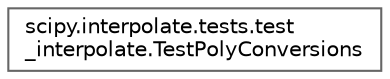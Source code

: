 digraph "Graphical Class Hierarchy"
{
 // LATEX_PDF_SIZE
  bgcolor="transparent";
  edge [fontname=Helvetica,fontsize=10,labelfontname=Helvetica,labelfontsize=10];
  node [fontname=Helvetica,fontsize=10,shape=box,height=0.2,width=0.4];
  rankdir="LR";
  Node0 [id="Node000000",label="scipy.interpolate.tests.test\l_interpolate.TestPolyConversions",height=0.2,width=0.4,color="grey40", fillcolor="white", style="filled",URL="$db/d73/classscipy_1_1interpolate_1_1tests_1_1test__interpolate_1_1TestPolyConversions.html",tooltip=" "];
}
